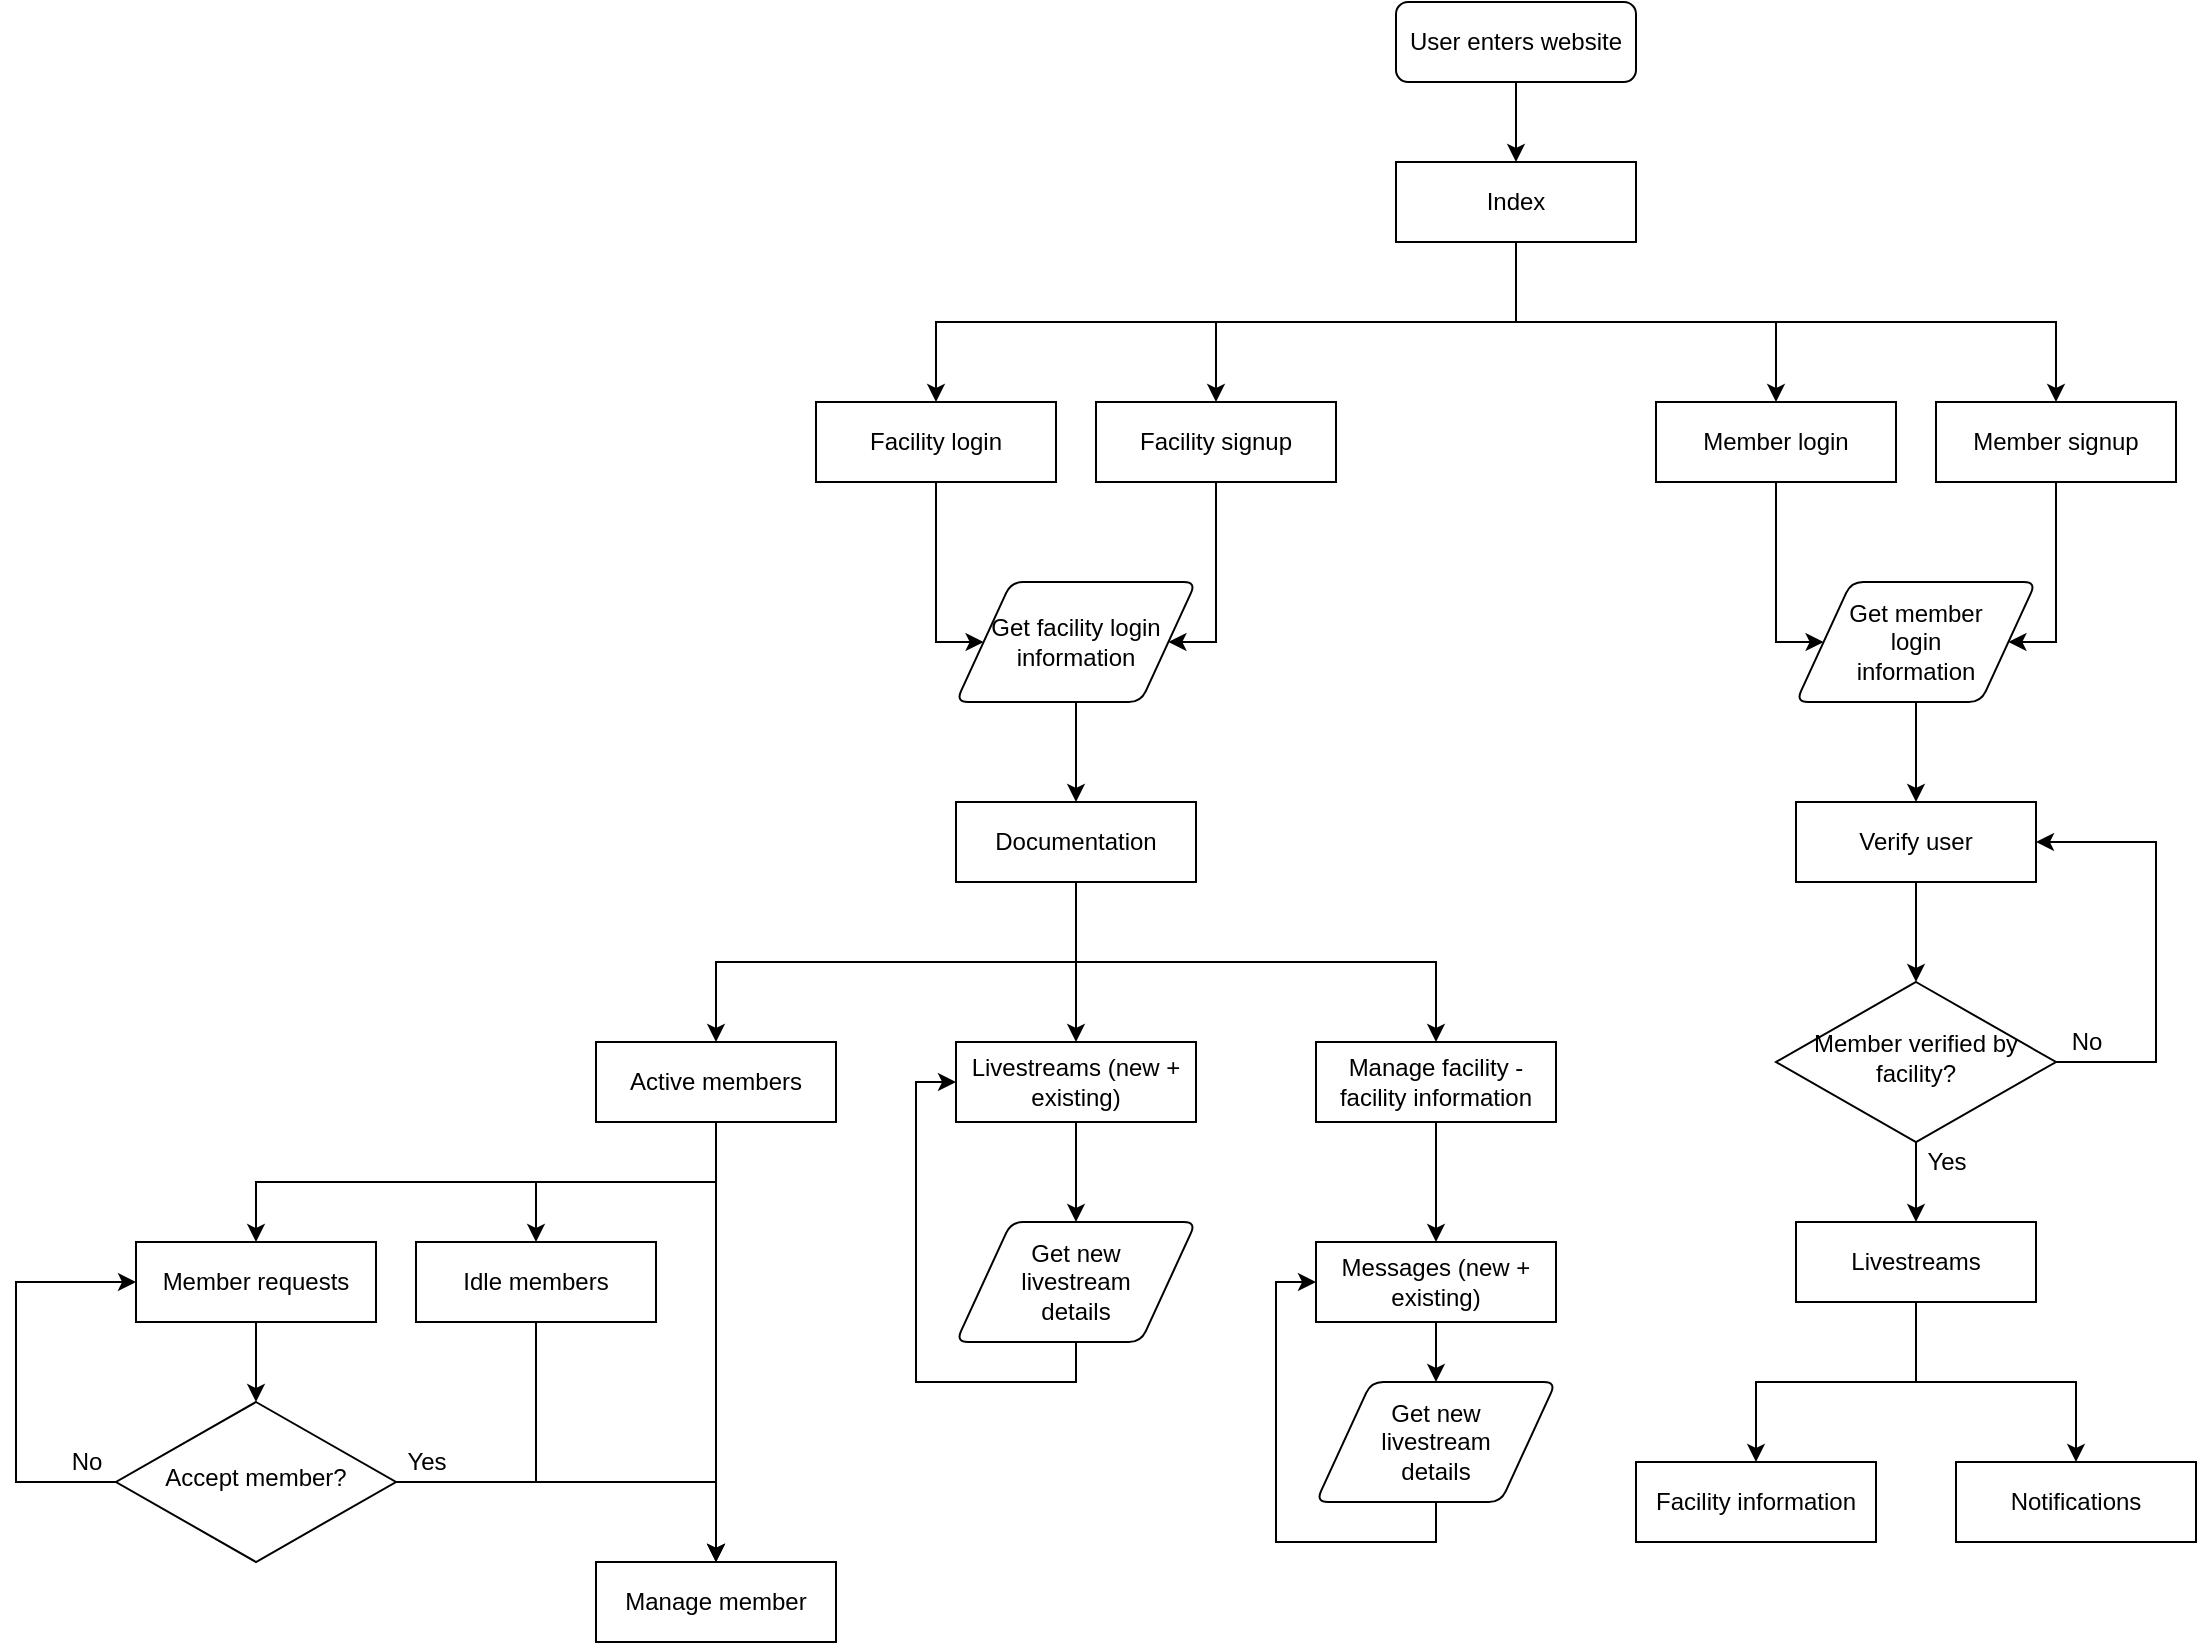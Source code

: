 <mxfile version="14.6.3" type="device"><diagram id="C5RBs43oDa-KdzZeNtuy" name="Page-1"><mxGraphModel dx="2130" dy="967" grid="1" gridSize="10" guides="1" tooltips="1" connect="1" arrows="1" fold="1" page="1" pageScale="1" pageWidth="827" pageHeight="1169" math="0" shadow="0"><root><mxCell id="WIyWlLk6GJQsqaUBKTNV-0"/><mxCell id="WIyWlLk6GJQsqaUBKTNV-1" parent="WIyWlLk6GJQsqaUBKTNV-0"/><mxCell id="IwlZ6HAG6xqmbeMD_f8t-6" style="edgeStyle=orthogonalEdgeStyle;rounded=0;orthogonalLoop=1;jettySize=auto;html=1;exitX=0.5;exitY=1;exitDx=0;exitDy=0;entryX=0.5;entryY=0;entryDx=0;entryDy=0;" parent="WIyWlLk6GJQsqaUBKTNV-1" source="IwlZ6HAG6xqmbeMD_f8t-0" target="IwlZ6HAG6xqmbeMD_f8t-1" edge="1"><mxGeometry relative="1" as="geometry"/></mxCell><mxCell id="IwlZ6HAG6xqmbeMD_f8t-7" style="edgeStyle=orthogonalEdgeStyle;rounded=0;orthogonalLoop=1;jettySize=auto;html=1;exitX=0.5;exitY=1;exitDx=0;exitDy=0;entryX=0.5;entryY=0;entryDx=0;entryDy=0;" parent="WIyWlLk6GJQsqaUBKTNV-1" source="IwlZ6HAG6xqmbeMD_f8t-0" target="IwlZ6HAG6xqmbeMD_f8t-4" edge="1"><mxGeometry relative="1" as="geometry"/></mxCell><mxCell id="IwlZ6HAG6xqmbeMD_f8t-8" style="edgeStyle=orthogonalEdgeStyle;rounded=0;orthogonalLoop=1;jettySize=auto;html=1;exitX=0.5;exitY=1;exitDx=0;exitDy=0;entryX=0.5;entryY=0;entryDx=0;entryDy=0;" parent="WIyWlLk6GJQsqaUBKTNV-1" source="IwlZ6HAG6xqmbeMD_f8t-0" target="IwlZ6HAG6xqmbeMD_f8t-2" edge="1"><mxGeometry relative="1" as="geometry"/></mxCell><mxCell id="IwlZ6HAG6xqmbeMD_f8t-9" style="edgeStyle=orthogonalEdgeStyle;rounded=0;orthogonalLoop=1;jettySize=auto;html=1;exitX=0.5;exitY=1;exitDx=0;exitDy=0;entryX=0.5;entryY=0;entryDx=0;entryDy=0;" parent="WIyWlLk6GJQsqaUBKTNV-1" source="IwlZ6HAG6xqmbeMD_f8t-0" target="IwlZ6HAG6xqmbeMD_f8t-3" edge="1"><mxGeometry relative="1" as="geometry"/></mxCell><mxCell id="IwlZ6HAG6xqmbeMD_f8t-0" value="Index" style="rounded=0;whiteSpace=wrap;html=1;" parent="WIyWlLk6GJQsqaUBKTNV-1" vertex="1"><mxGeometry x="960" y="80" width="120" height="40" as="geometry"/></mxCell><mxCell id="_9kvPBoYyDxlIh46ZMBW-23" style="edgeStyle=orthogonalEdgeStyle;rounded=0;orthogonalLoop=1;jettySize=auto;html=1;exitX=0.5;exitY=1;exitDx=0;exitDy=0;entryX=0;entryY=0.5;entryDx=0;entryDy=0;" edge="1" parent="WIyWlLk6GJQsqaUBKTNV-1" source="IwlZ6HAG6xqmbeMD_f8t-1" target="_9kvPBoYyDxlIh46ZMBW-21"><mxGeometry relative="1" as="geometry"><Array as="points"><mxPoint x="730" y="320"/></Array></mxGeometry></mxCell><mxCell id="IwlZ6HAG6xqmbeMD_f8t-1" value="Facility login" style="rounded=0;whiteSpace=wrap;html=1;" parent="WIyWlLk6GJQsqaUBKTNV-1" vertex="1"><mxGeometry x="670" y="200" width="120" height="40" as="geometry"/></mxCell><mxCell id="_9kvPBoYyDxlIh46ZMBW-26" style="edgeStyle=orthogonalEdgeStyle;rounded=0;orthogonalLoop=1;jettySize=auto;html=1;exitX=0.5;exitY=1;exitDx=0;exitDy=0;entryX=0;entryY=0.5;entryDx=0;entryDy=0;" edge="1" parent="WIyWlLk6GJQsqaUBKTNV-1" source="IwlZ6HAG6xqmbeMD_f8t-2" target="_9kvPBoYyDxlIh46ZMBW-25"><mxGeometry relative="1" as="geometry"><Array as="points"><mxPoint x="1150" y="320"/></Array></mxGeometry></mxCell><mxCell id="IwlZ6HAG6xqmbeMD_f8t-2" value="Member login" style="rounded=0;whiteSpace=wrap;html=1;" parent="WIyWlLk6GJQsqaUBKTNV-1" vertex="1"><mxGeometry x="1090" y="200" width="120" height="40" as="geometry"/></mxCell><mxCell id="_9kvPBoYyDxlIh46ZMBW-27" style="edgeStyle=orthogonalEdgeStyle;rounded=0;orthogonalLoop=1;jettySize=auto;html=1;exitX=0.5;exitY=1;exitDx=0;exitDy=0;entryX=1;entryY=0.5;entryDx=0;entryDy=0;" edge="1" parent="WIyWlLk6GJQsqaUBKTNV-1" source="IwlZ6HAG6xqmbeMD_f8t-3" target="_9kvPBoYyDxlIh46ZMBW-25"><mxGeometry relative="1" as="geometry"><Array as="points"><mxPoint x="1290" y="320"/></Array></mxGeometry></mxCell><mxCell id="IwlZ6HAG6xqmbeMD_f8t-3" value="Member signup" style="rounded=0;whiteSpace=wrap;html=1;" parent="WIyWlLk6GJQsqaUBKTNV-1" vertex="1"><mxGeometry x="1230" y="200" width="120" height="40" as="geometry"/></mxCell><mxCell id="_9kvPBoYyDxlIh46ZMBW-24" style="edgeStyle=orthogonalEdgeStyle;rounded=0;orthogonalLoop=1;jettySize=auto;html=1;exitX=0.5;exitY=1;exitDx=0;exitDy=0;entryX=1;entryY=0.5;entryDx=0;entryDy=0;" edge="1" parent="WIyWlLk6GJQsqaUBKTNV-1" source="IwlZ6HAG6xqmbeMD_f8t-4" target="_9kvPBoYyDxlIh46ZMBW-21"><mxGeometry relative="1" as="geometry"><Array as="points"><mxPoint x="870" y="320"/></Array></mxGeometry></mxCell><mxCell id="IwlZ6HAG6xqmbeMD_f8t-4" value="Facility signup" style="rounded=0;whiteSpace=wrap;html=1;" parent="WIyWlLk6GJQsqaUBKTNV-1" vertex="1"><mxGeometry x="810" y="200" width="120" height="40" as="geometry"/></mxCell><mxCell id="_9kvPBoYyDxlIh46ZMBW-43" style="edgeStyle=orthogonalEdgeStyle;rounded=0;orthogonalLoop=1;jettySize=auto;html=1;exitX=0.5;exitY=1;exitDx=0;exitDy=0;entryX=0.5;entryY=0;entryDx=0;entryDy=0;" edge="1" parent="WIyWlLk6GJQsqaUBKTNV-1" source="IwlZ6HAG6xqmbeMD_f8t-10" target="_9kvPBoYyDxlIh46ZMBW-37"><mxGeometry relative="1" as="geometry"/></mxCell><mxCell id="_9kvPBoYyDxlIh46ZMBW-44" style="edgeStyle=orthogonalEdgeStyle;rounded=0;orthogonalLoop=1;jettySize=auto;html=1;exitX=0.5;exitY=1;exitDx=0;exitDy=0;" edge="1" parent="WIyWlLk6GJQsqaUBKTNV-1" source="IwlZ6HAG6xqmbeMD_f8t-10" target="_9kvPBoYyDxlIh46ZMBW-40"><mxGeometry relative="1" as="geometry"/></mxCell><mxCell id="_9kvPBoYyDxlIh46ZMBW-45" style="edgeStyle=orthogonalEdgeStyle;rounded=0;orthogonalLoop=1;jettySize=auto;html=1;exitX=0.5;exitY=1;exitDx=0;exitDy=0;entryX=0.5;entryY=0;entryDx=0;entryDy=0;" edge="1" parent="WIyWlLk6GJQsqaUBKTNV-1" source="IwlZ6HAG6xqmbeMD_f8t-10" target="_9kvPBoYyDxlIh46ZMBW-41"><mxGeometry relative="1" as="geometry"/></mxCell><mxCell id="IwlZ6HAG6xqmbeMD_f8t-10" value="Documentation" style="rounded=0;whiteSpace=wrap;html=1;" parent="WIyWlLk6GJQsqaUBKTNV-1" vertex="1"><mxGeometry x="740" y="400" width="120" height="40" as="geometry"/></mxCell><mxCell id="_9kvPBoYyDxlIh46ZMBW-19" style="edgeStyle=orthogonalEdgeStyle;rounded=0;orthogonalLoop=1;jettySize=auto;html=1;exitX=0.5;exitY=1;exitDx=0;exitDy=0;entryX=0.5;entryY=0;entryDx=0;entryDy=0;" edge="1" parent="WIyWlLk6GJQsqaUBKTNV-1" source="IwlZ6HAG6xqmbeMD_f8t-13" target="IwlZ6HAG6xqmbeMD_f8t-15"><mxGeometry relative="1" as="geometry"/></mxCell><mxCell id="_9kvPBoYyDxlIh46ZMBW-20" style="edgeStyle=orthogonalEdgeStyle;rounded=0;orthogonalLoop=1;jettySize=auto;html=1;exitX=0.5;exitY=1;exitDx=0;exitDy=0;entryX=0.5;entryY=0;entryDx=0;entryDy=0;" edge="1" parent="WIyWlLk6GJQsqaUBKTNV-1" source="IwlZ6HAG6xqmbeMD_f8t-13" target="IwlZ6HAG6xqmbeMD_f8t-14"><mxGeometry relative="1" as="geometry"/></mxCell><mxCell id="IwlZ6HAG6xqmbeMD_f8t-13" value="Livestreams" style="rounded=0;whiteSpace=wrap;html=1;" parent="WIyWlLk6GJQsqaUBKTNV-1" vertex="1"><mxGeometry x="1160" y="610" width="120" height="40" as="geometry"/></mxCell><mxCell id="IwlZ6HAG6xqmbeMD_f8t-14" value="Notifications" style="rounded=0;whiteSpace=wrap;html=1;" parent="WIyWlLk6GJQsqaUBKTNV-1" vertex="1"><mxGeometry x="1240" y="730" width="120" height="40" as="geometry"/></mxCell><mxCell id="IwlZ6HAG6xqmbeMD_f8t-15" value="Facility information" style="rounded=0;whiteSpace=wrap;html=1;" parent="WIyWlLk6GJQsqaUBKTNV-1" vertex="1"><mxGeometry x="1080" y="730" width="120" height="40" as="geometry"/></mxCell><mxCell id="_9kvPBoYyDxlIh46ZMBW-29" style="edgeStyle=orthogonalEdgeStyle;rounded=0;orthogonalLoop=1;jettySize=auto;html=1;exitX=0.5;exitY=1;exitDx=0;exitDy=0;entryX=0.5;entryY=0;entryDx=0;entryDy=0;" edge="1" parent="WIyWlLk6GJQsqaUBKTNV-1" source="IwlZ6HAG6xqmbeMD_f8t-16" target="_9kvPBoYyDxlIh46ZMBW-8"><mxGeometry relative="1" as="geometry"><mxPoint x="1220" y="490" as="targetPoint"/></mxGeometry></mxCell><mxCell id="IwlZ6HAG6xqmbeMD_f8t-16" value="Verify user" style="rounded=0;whiteSpace=wrap;html=1;" parent="WIyWlLk6GJQsqaUBKTNV-1" vertex="1"><mxGeometry x="1160" y="400" width="120" height="40" as="geometry"/></mxCell><mxCell id="_9kvPBoYyDxlIh46ZMBW-11" style="edgeStyle=orthogonalEdgeStyle;rounded=0;orthogonalLoop=1;jettySize=auto;html=1;exitX=0.5;exitY=1;exitDx=0;exitDy=0;" edge="1" parent="WIyWlLk6GJQsqaUBKTNV-1" source="_9kvPBoYyDxlIh46ZMBW-25" target="IwlZ6HAG6xqmbeMD_f8t-16"><mxGeometry relative="1" as="geometry"><mxPoint x="1220" y="360" as="sourcePoint"/></mxGeometry></mxCell><mxCell id="_9kvPBoYyDxlIh46ZMBW-17" style="edgeStyle=orthogonalEdgeStyle;rounded=0;orthogonalLoop=1;jettySize=auto;html=1;exitX=1;exitY=0.5;exitDx=0;exitDy=0;entryX=1;entryY=0.5;entryDx=0;entryDy=0;" edge="1" parent="WIyWlLk6GJQsqaUBKTNV-1" source="_9kvPBoYyDxlIh46ZMBW-8" target="IwlZ6HAG6xqmbeMD_f8t-16"><mxGeometry relative="1" as="geometry"><Array as="points"><mxPoint x="1340" y="530"/><mxPoint x="1340" y="420"/></Array></mxGeometry></mxCell><mxCell id="_9kvPBoYyDxlIh46ZMBW-36" style="edgeStyle=orthogonalEdgeStyle;rounded=0;orthogonalLoop=1;jettySize=auto;html=1;exitX=0.5;exitY=1;exitDx=0;exitDy=0;entryX=0.5;entryY=0;entryDx=0;entryDy=0;" edge="1" parent="WIyWlLk6GJQsqaUBKTNV-1" source="_9kvPBoYyDxlIh46ZMBW-8" target="IwlZ6HAG6xqmbeMD_f8t-13"><mxGeometry relative="1" as="geometry"/></mxCell><mxCell id="_9kvPBoYyDxlIh46ZMBW-8" value="Member verified by facility?" style="rhombus;whiteSpace=wrap;html=1;shadow=0;fontFamily=Helvetica;fontSize=12;align=center;strokeWidth=1;spacing=6;spacingTop=-4;" vertex="1" parent="WIyWlLk6GJQsqaUBKTNV-1"><mxGeometry x="1150" y="490" width="140" height="80" as="geometry"/></mxCell><mxCell id="_9kvPBoYyDxlIh46ZMBW-16" value="Yes" style="text;html=1;align=center;verticalAlign=middle;resizable=0;points=[];autosize=1;strokeColor=none;" vertex="1" parent="WIyWlLk6GJQsqaUBKTNV-1"><mxGeometry x="1220" y="570" width="30" height="20" as="geometry"/></mxCell><mxCell id="_9kvPBoYyDxlIh46ZMBW-18" value="No" style="text;html=1;align=center;verticalAlign=middle;resizable=0;points=[];autosize=1;strokeColor=none;" vertex="1" parent="WIyWlLk6GJQsqaUBKTNV-1"><mxGeometry x="1290" y="510" width="30" height="20" as="geometry"/></mxCell><mxCell id="_9kvPBoYyDxlIh46ZMBW-63" style="edgeStyle=orthogonalEdgeStyle;rounded=0;orthogonalLoop=1;jettySize=auto;html=1;exitX=0.5;exitY=1;exitDx=0;exitDy=0;entryX=0.5;entryY=0;entryDx=0;entryDy=0;" edge="1" parent="WIyWlLk6GJQsqaUBKTNV-1" source="_9kvPBoYyDxlIh46ZMBW-21" target="IwlZ6HAG6xqmbeMD_f8t-10"><mxGeometry relative="1" as="geometry"/></mxCell><mxCell id="_9kvPBoYyDxlIh46ZMBW-21" value="Get facility login information" style="shape=parallelogram;html=1;strokeWidth=1;perimeter=parallelogramPerimeter;whiteSpace=wrap;rounded=1;arcSize=12;size=0.23;shadow=0;sketch=0;" vertex="1" parent="WIyWlLk6GJQsqaUBKTNV-1"><mxGeometry x="740" y="290" width="120" height="60" as="geometry"/></mxCell><mxCell id="_9kvPBoYyDxlIh46ZMBW-25" value="Get member&lt;br&gt;login&lt;br&gt;information" style="shape=parallelogram;html=1;strokeWidth=1;perimeter=parallelogramPerimeter;whiteSpace=wrap;rounded=1;arcSize=12;size=0.23;" vertex="1" parent="WIyWlLk6GJQsqaUBKTNV-1"><mxGeometry x="1160" y="290" width="120" height="60" as="geometry"/></mxCell><mxCell id="_9kvPBoYyDxlIh46ZMBW-33" style="edgeStyle=orthogonalEdgeStyle;rounded=0;orthogonalLoop=1;jettySize=auto;html=1;exitX=0.5;exitY=1;exitDx=0;exitDy=0;entryX=0.5;entryY=0;entryDx=0;entryDy=0;" edge="1" parent="WIyWlLk6GJQsqaUBKTNV-1" source="_9kvPBoYyDxlIh46ZMBW-31" target="IwlZ6HAG6xqmbeMD_f8t-0"><mxGeometry relative="1" as="geometry"/></mxCell><mxCell id="_9kvPBoYyDxlIh46ZMBW-31" value="User enters website" style="rounded=1;whiteSpace=wrap;html=1;fontSize=12;glass=0;strokeWidth=1;shadow=0;" vertex="1" parent="WIyWlLk6GJQsqaUBKTNV-1"><mxGeometry x="960" width="120" height="40" as="geometry"/></mxCell><mxCell id="_9kvPBoYyDxlIh46ZMBW-46" style="edgeStyle=orthogonalEdgeStyle;rounded=0;orthogonalLoop=1;jettySize=auto;html=1;exitX=0.5;exitY=1;exitDx=0;exitDy=0;entryX=0.5;entryY=0;entryDx=0;entryDy=0;" edge="1" parent="WIyWlLk6GJQsqaUBKTNV-1" source="_9kvPBoYyDxlIh46ZMBW-37" target="_9kvPBoYyDxlIh46ZMBW-38"><mxGeometry relative="1" as="geometry"/></mxCell><mxCell id="_9kvPBoYyDxlIh46ZMBW-47" style="edgeStyle=orthogonalEdgeStyle;rounded=0;orthogonalLoop=1;jettySize=auto;html=1;exitX=0.5;exitY=1;exitDx=0;exitDy=0;entryX=0.5;entryY=0;entryDx=0;entryDy=0;" edge="1" parent="WIyWlLk6GJQsqaUBKTNV-1" source="_9kvPBoYyDxlIh46ZMBW-37" target="_9kvPBoYyDxlIh46ZMBW-39"><mxGeometry relative="1" as="geometry"/></mxCell><mxCell id="_9kvPBoYyDxlIh46ZMBW-49" style="edgeStyle=orthogonalEdgeStyle;rounded=0;orthogonalLoop=1;jettySize=auto;html=1;exitX=0.5;exitY=1;exitDx=0;exitDy=0;entryX=0.5;entryY=0;entryDx=0;entryDy=0;" edge="1" parent="WIyWlLk6GJQsqaUBKTNV-1" source="_9kvPBoYyDxlIh46ZMBW-37" target="_9kvPBoYyDxlIh46ZMBW-48"><mxGeometry relative="1" as="geometry"/></mxCell><mxCell id="_9kvPBoYyDxlIh46ZMBW-37" value="Active members" style="rounded=0;whiteSpace=wrap;html=1;" vertex="1" parent="WIyWlLk6GJQsqaUBKTNV-1"><mxGeometry x="560" y="520" width="120" height="40" as="geometry"/></mxCell><mxCell id="_9kvPBoYyDxlIh46ZMBW-54" style="edgeStyle=orthogonalEdgeStyle;rounded=0;orthogonalLoop=1;jettySize=auto;html=1;exitX=0.5;exitY=1;exitDx=0;exitDy=0;entryX=0.5;entryY=0;entryDx=0;entryDy=0;" edge="1" parent="WIyWlLk6GJQsqaUBKTNV-1" source="_9kvPBoYyDxlIh46ZMBW-38" target="_9kvPBoYyDxlIh46ZMBW-53"><mxGeometry relative="1" as="geometry"/></mxCell><mxCell id="_9kvPBoYyDxlIh46ZMBW-38" value="Member requests&lt;span style=&quot;color: rgba(0 , 0 , 0 , 0) ; font-family: monospace ; font-size: 0px&quot;&gt;%3CmxGraphModel%3E%3Croot%3E%3CmxCell%20id%3D%220%22%2F%3E%3CmxCell%20id%3D%221%22%20parent%3D%220%22%2F%3E%3CmxCell%20id%3D%222%22%20value%3D%22Active%20members%22%20style%3D%22rounded%3D0%3BwhiteSpace%3Dwrap%3Bhtml%3D1%3B%22%20vertex%3D%221%22%20parent%3D%221%22%3E%3CmxGeometry%20x%3D%22620%22%20y%3D%22520%22%20width%3D%22120%22%20height%3D%2240%22%20as%3D%22geometry%22%2F%3E%3C%2FmxCell%3E%3C%2Froot%3E%3C%2FmxGraphModel%3E&lt;/span&gt;" style="rounded=0;whiteSpace=wrap;html=1;" vertex="1" parent="WIyWlLk6GJQsqaUBKTNV-1"><mxGeometry x="330" y="620" width="120" height="40" as="geometry"/></mxCell><mxCell id="_9kvPBoYyDxlIh46ZMBW-51" style="edgeStyle=orthogonalEdgeStyle;rounded=0;orthogonalLoop=1;jettySize=auto;html=1;exitX=0.5;exitY=1;exitDx=0;exitDy=0;entryX=0.5;entryY=0;entryDx=0;entryDy=0;" edge="1" parent="WIyWlLk6GJQsqaUBKTNV-1" source="_9kvPBoYyDxlIh46ZMBW-39" target="_9kvPBoYyDxlIh46ZMBW-48"><mxGeometry relative="1" as="geometry"><Array as="points"><mxPoint x="530" y="740"/><mxPoint x="620" y="740"/></Array></mxGeometry></mxCell><mxCell id="_9kvPBoYyDxlIh46ZMBW-39" value="Idle members" style="rounded=0;whiteSpace=wrap;html=1;" vertex="1" parent="WIyWlLk6GJQsqaUBKTNV-1"><mxGeometry x="470" y="620" width="120" height="40" as="geometry"/></mxCell><mxCell id="_9kvPBoYyDxlIh46ZMBW-62" style="edgeStyle=orthogonalEdgeStyle;rounded=0;orthogonalLoop=1;jettySize=auto;html=1;exitX=0.5;exitY=1;exitDx=0;exitDy=0;entryX=0.5;entryY=0;entryDx=0;entryDy=0;" edge="1" parent="WIyWlLk6GJQsqaUBKTNV-1" source="_9kvPBoYyDxlIh46ZMBW-40" target="_9kvPBoYyDxlIh46ZMBW-60"><mxGeometry relative="1" as="geometry"/></mxCell><mxCell id="_9kvPBoYyDxlIh46ZMBW-40" value="Livestreams (new + existing)&lt;span style=&quot;color: rgba(0 , 0 , 0 , 0) ; font-family: monospace ; font-size: 0px&quot;&gt;%3CmxGraphModel%3E%3Croot%3E%3CmxCell%20id%3D%220%22%2F%3E%3CmxCell%20id%3D%221%22%20parent%3D%220%22%2F%3E%3CmxCell%20id%3D%222%22%20value%3D%22Active%20members%22%20style%3D%22rounded%3D0%3BwhiteSpace%3Dwrap%3Bhtml%3D1%3B%22%20vertex%3D%221%22%20parent%3D%221%22%3E%3CmxGeometry%20x%3D%22580%22%20y%3D%22520%22%20width%3D%22120%22%20height%3D%2240%22%20as%3D%22geometry%22%2F%3E%3C%2FmxCell%3E%3C%2Froot%3E%3C%2FmxGraphModel%3E&lt;/span&gt;" style="rounded=0;whiteSpace=wrap;html=1;" vertex="1" parent="WIyWlLk6GJQsqaUBKTNV-1"><mxGeometry x="740" y="520" width="120" height="40" as="geometry"/></mxCell><mxCell id="_9kvPBoYyDxlIh46ZMBW-50" style="edgeStyle=orthogonalEdgeStyle;rounded=0;orthogonalLoop=1;jettySize=auto;html=1;exitX=0.5;exitY=1;exitDx=0;exitDy=0;entryX=0.5;entryY=0;entryDx=0;entryDy=0;" edge="1" parent="WIyWlLk6GJQsqaUBKTNV-1" source="_9kvPBoYyDxlIh46ZMBW-41" target="_9kvPBoYyDxlIh46ZMBW-42"><mxGeometry relative="1" as="geometry"/></mxCell><mxCell id="_9kvPBoYyDxlIh46ZMBW-41" value="Manage facility - facility information" style="rounded=0;whiteSpace=wrap;html=1;" vertex="1" parent="WIyWlLk6GJQsqaUBKTNV-1"><mxGeometry x="920" y="520" width="120" height="40" as="geometry"/></mxCell><mxCell id="_9kvPBoYyDxlIh46ZMBW-67" style="edgeStyle=orthogonalEdgeStyle;rounded=0;orthogonalLoop=1;jettySize=auto;html=1;exitX=0.5;exitY=1;exitDx=0;exitDy=0;entryX=0.5;entryY=0;entryDx=0;entryDy=0;" edge="1" parent="WIyWlLk6GJQsqaUBKTNV-1" source="_9kvPBoYyDxlIh46ZMBW-42" target="_9kvPBoYyDxlIh46ZMBW-65"><mxGeometry relative="1" as="geometry"/></mxCell><mxCell id="_9kvPBoYyDxlIh46ZMBW-42" value="Messages (new + existing)" style="rounded=0;whiteSpace=wrap;html=1;" vertex="1" parent="WIyWlLk6GJQsqaUBKTNV-1"><mxGeometry x="920" y="620" width="120" height="40" as="geometry"/></mxCell><mxCell id="_9kvPBoYyDxlIh46ZMBW-48" value="Manage member" style="rounded=0;whiteSpace=wrap;html=1;" vertex="1" parent="WIyWlLk6GJQsqaUBKTNV-1"><mxGeometry x="560" y="780" width="120" height="40" as="geometry"/></mxCell><mxCell id="_9kvPBoYyDxlIh46ZMBW-55" style="edgeStyle=orthogonalEdgeStyle;rounded=0;orthogonalLoop=1;jettySize=auto;html=1;exitX=0;exitY=0.5;exitDx=0;exitDy=0;entryX=0;entryY=0.5;entryDx=0;entryDy=0;" edge="1" parent="WIyWlLk6GJQsqaUBKTNV-1" source="_9kvPBoYyDxlIh46ZMBW-53" target="_9kvPBoYyDxlIh46ZMBW-38"><mxGeometry relative="1" as="geometry"><Array as="points"><mxPoint x="270" y="740"/><mxPoint x="270" y="640"/></Array></mxGeometry></mxCell><mxCell id="_9kvPBoYyDxlIh46ZMBW-57" style="edgeStyle=orthogonalEdgeStyle;rounded=0;orthogonalLoop=1;jettySize=auto;html=1;exitX=1;exitY=0.5;exitDx=0;exitDy=0;entryX=0.5;entryY=0;entryDx=0;entryDy=0;" edge="1" parent="WIyWlLk6GJQsqaUBKTNV-1" source="_9kvPBoYyDxlIh46ZMBW-53" target="_9kvPBoYyDxlIh46ZMBW-48"><mxGeometry relative="1" as="geometry"/></mxCell><mxCell id="_9kvPBoYyDxlIh46ZMBW-53" value="Accept member?" style="rhombus;whiteSpace=wrap;html=1;shadow=0;fontFamily=Helvetica;fontSize=12;align=center;strokeWidth=1;spacing=6;spacingTop=-4;" vertex="1" parent="WIyWlLk6GJQsqaUBKTNV-1"><mxGeometry x="320" y="700" width="140" height="80" as="geometry"/></mxCell><mxCell id="_9kvPBoYyDxlIh46ZMBW-56" value="No" style="text;html=1;align=center;verticalAlign=middle;resizable=0;points=[];autosize=1;strokeColor=none;" vertex="1" parent="WIyWlLk6GJQsqaUBKTNV-1"><mxGeometry x="290" y="720" width="30" height="20" as="geometry"/></mxCell><mxCell id="_9kvPBoYyDxlIh46ZMBW-58" value="Yes" style="text;html=1;align=center;verticalAlign=middle;resizable=0;points=[];autosize=1;strokeColor=none;" vertex="1" parent="WIyWlLk6GJQsqaUBKTNV-1"><mxGeometry x="460" y="720" width="30" height="20" as="geometry"/></mxCell><mxCell id="_9kvPBoYyDxlIh46ZMBW-64" style="edgeStyle=orthogonalEdgeStyle;rounded=0;orthogonalLoop=1;jettySize=auto;html=1;exitX=0.5;exitY=1;exitDx=0;exitDy=0;entryX=0;entryY=0.5;entryDx=0;entryDy=0;" edge="1" parent="WIyWlLk6GJQsqaUBKTNV-1" source="_9kvPBoYyDxlIh46ZMBW-60" target="_9kvPBoYyDxlIh46ZMBW-40"><mxGeometry relative="1" as="geometry"/></mxCell><mxCell id="_9kvPBoYyDxlIh46ZMBW-60" value="Get new&lt;br&gt;livestream&lt;br&gt;details" style="shape=parallelogram;html=1;strokeWidth=1;perimeter=parallelogramPerimeter;whiteSpace=wrap;rounded=1;arcSize=12;size=0.23;shadow=0;sketch=0;" vertex="1" parent="WIyWlLk6GJQsqaUBKTNV-1"><mxGeometry x="740" y="610" width="120" height="60" as="geometry"/></mxCell><mxCell id="_9kvPBoYyDxlIh46ZMBW-68" style="edgeStyle=orthogonalEdgeStyle;rounded=0;orthogonalLoop=1;jettySize=auto;html=1;exitX=0.5;exitY=1;exitDx=0;exitDy=0;entryX=0;entryY=0.5;entryDx=0;entryDy=0;" edge="1" parent="WIyWlLk6GJQsqaUBKTNV-1" source="_9kvPBoYyDxlIh46ZMBW-65" target="_9kvPBoYyDxlIh46ZMBW-42"><mxGeometry relative="1" as="geometry"/></mxCell><mxCell id="_9kvPBoYyDxlIh46ZMBW-65" value="Get new&lt;br&gt;livestream&lt;br&gt;details" style="shape=parallelogram;html=1;strokeWidth=1;perimeter=parallelogramPerimeter;whiteSpace=wrap;rounded=1;arcSize=12;size=0.23;shadow=0;sketch=0;" vertex="1" parent="WIyWlLk6GJQsqaUBKTNV-1"><mxGeometry x="920" y="690" width="120" height="60" as="geometry"/></mxCell></root></mxGraphModel></diagram></mxfile>